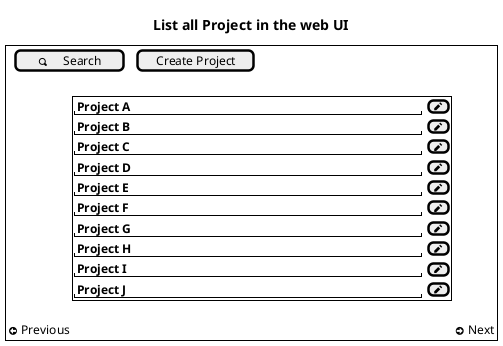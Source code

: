 @startuml
title List all Project in the web UI
salt
{+
{.{[<&magnifying-glass>     Search]}|.{[Create Project]}}
.
{
.{+
"<b>Project A                                  "|[<&pencil>]
"<b>Project B                                  "|[<&pencil>]
"<b>Project C                                  "|[<&pencil>]
"<b>Project D                                  "|[<&pencil>]
"<b>Project E                                  "|[<&pencil>]
"<b>Project F                                  "|[<&pencil>]
"<b>Project G                                  "|[<&pencil>]
"<b>Project H                                  "|[<&pencil>]
"<b>Project I                                  "|[<&pencil>]
"<b>Project J                                  "|[<&pencil>]
}
.
{<&arrow-circle-left> Previous}.{<&arrow-circle-right> Next}
}
}
@enduml
